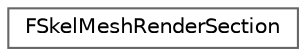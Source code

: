 digraph "Graphical Class Hierarchy"
{
 // INTERACTIVE_SVG=YES
 // LATEX_PDF_SIZE
  bgcolor="transparent";
  edge [fontname=Helvetica,fontsize=10,labelfontname=Helvetica,labelfontsize=10];
  node [fontname=Helvetica,fontsize=10,shape=box,height=0.2,width=0.4];
  rankdir="LR";
  Node0 [id="Node000000",label="FSkelMeshRenderSection",height=0.2,width=0.4,color="grey40", fillcolor="white", style="filled",URL="$d2/d67/structFSkelMeshRenderSection.html",tooltip=" "];
}
